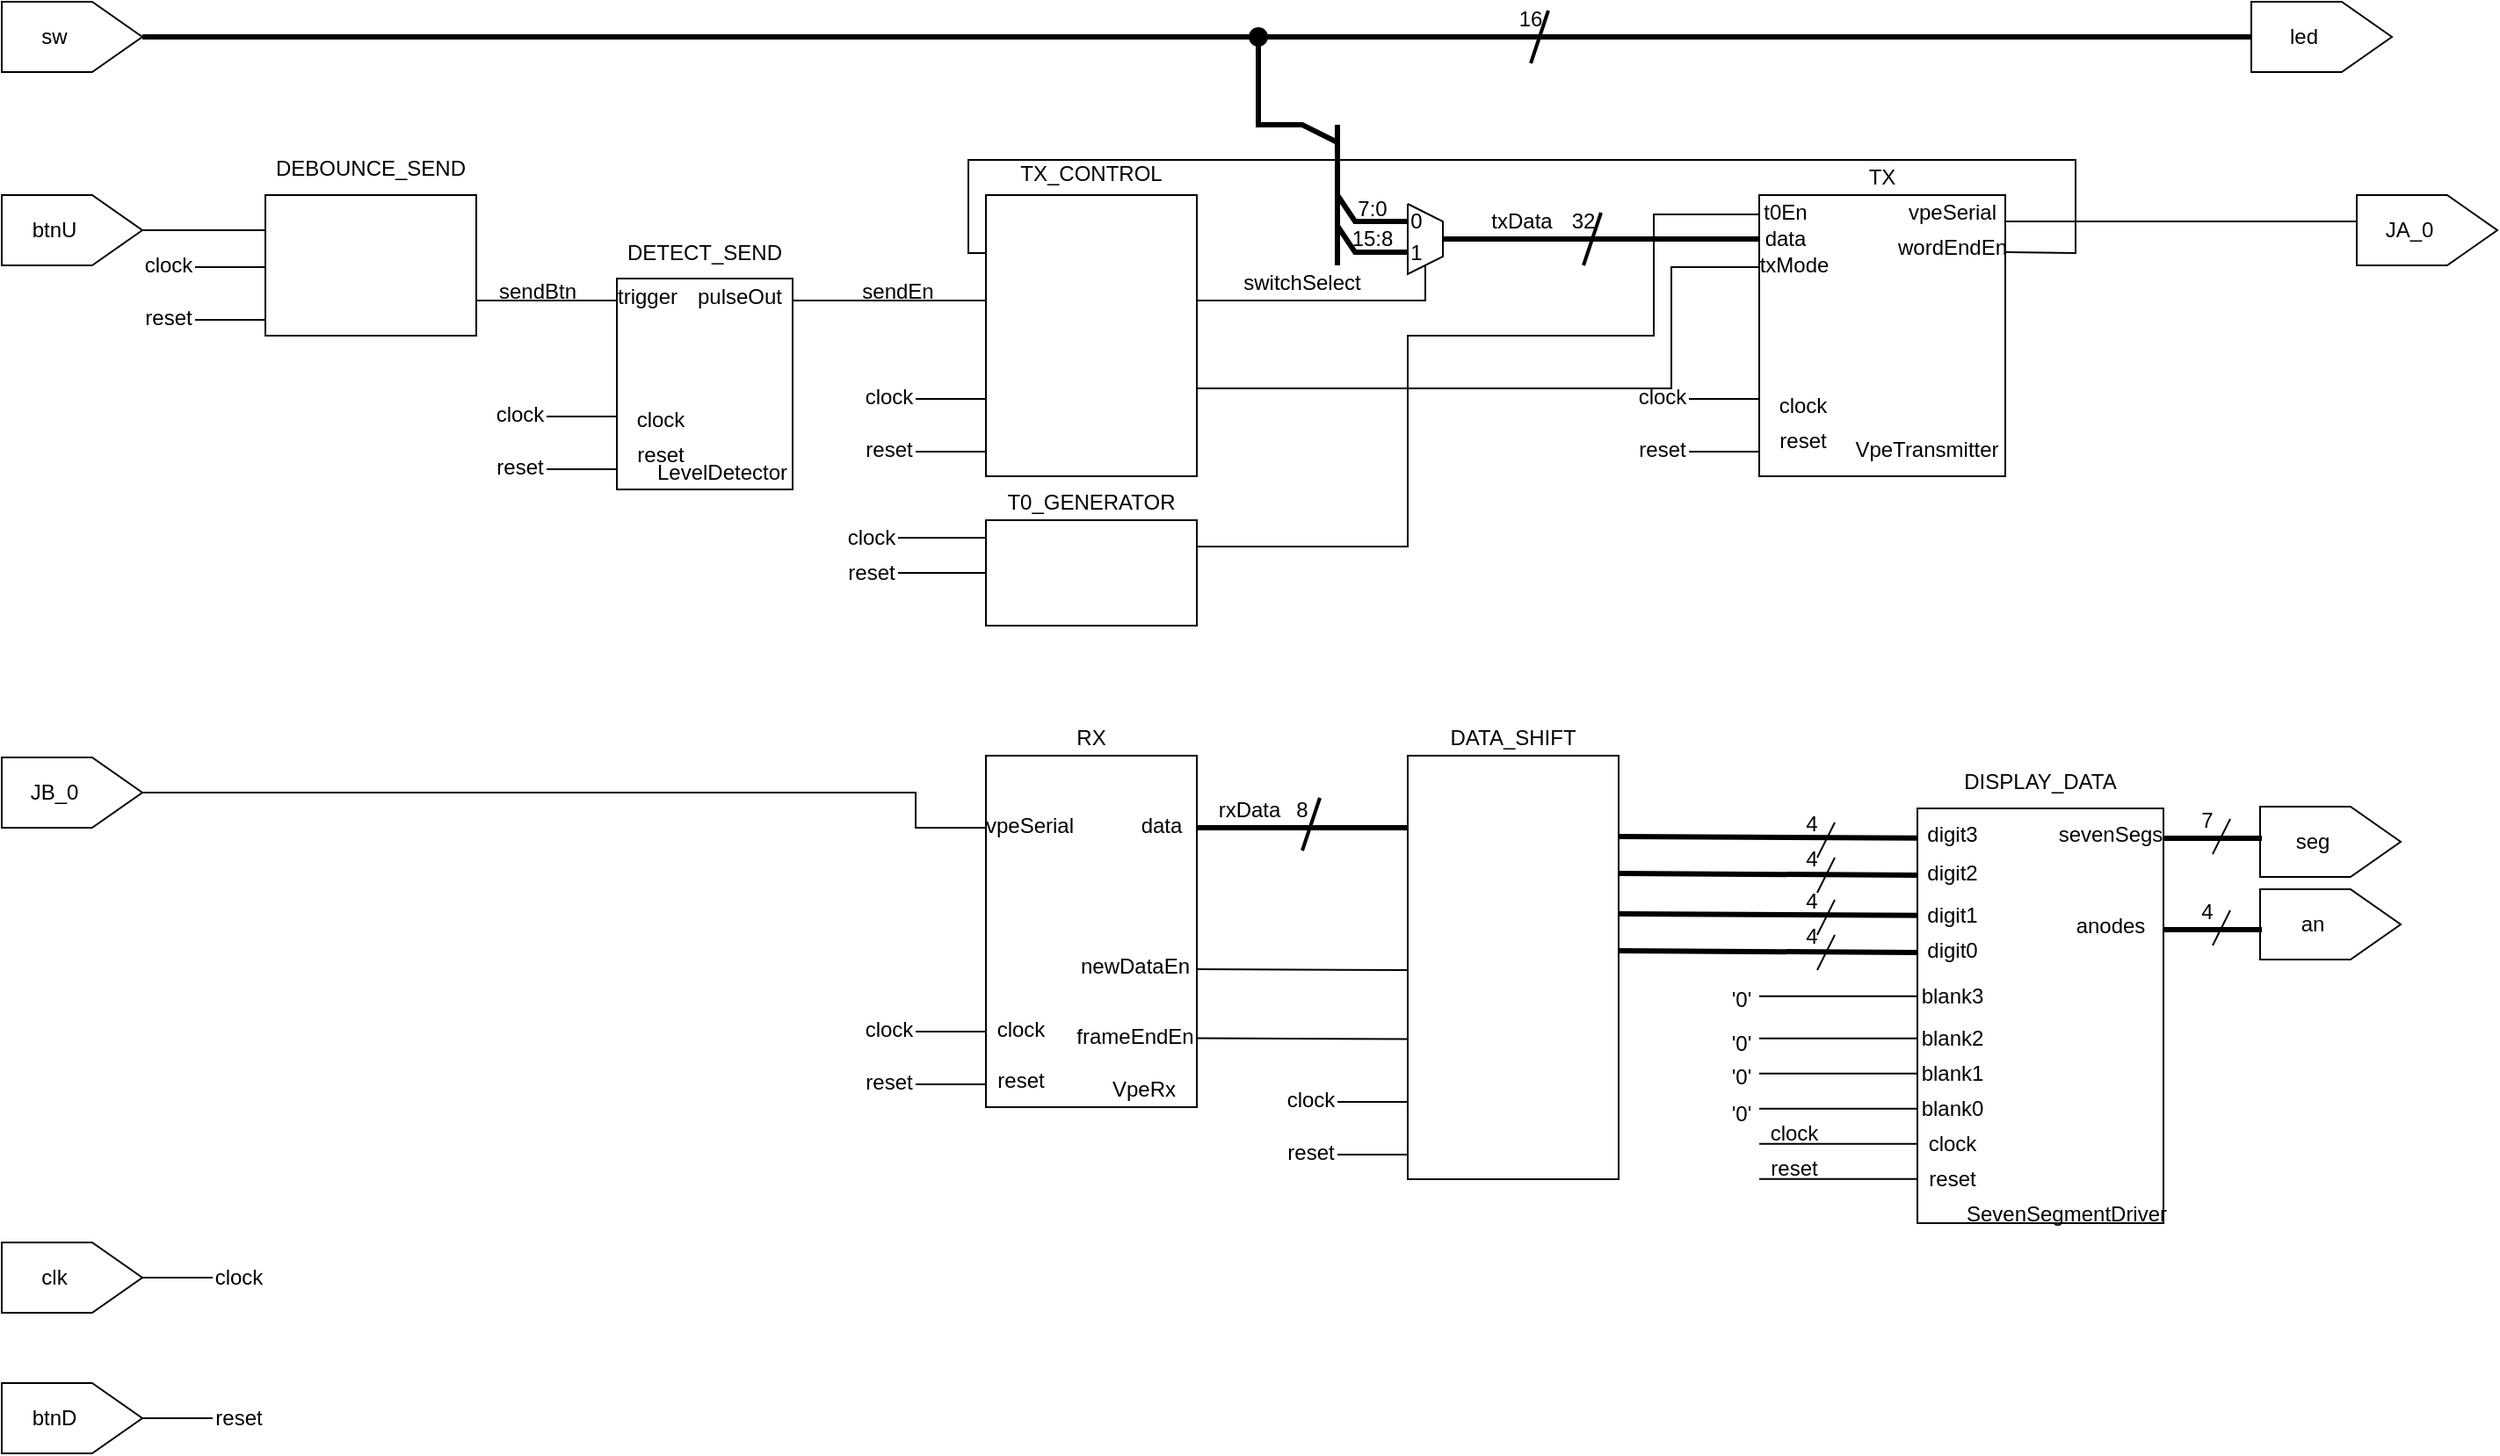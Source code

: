 <mxfile version="24.8.6">
  <diagram name="Page-1" id="rCeVg71NsI-TdJLnn23v">
    <mxGraphModel grid="1" page="1" gridSize="10" guides="1" tooltips="1" connect="1" arrows="1" fold="1" pageScale="1" pageWidth="1100" pageHeight="850" math="0" shadow="0">
      <root>
        <mxCell id="0" />
        <mxCell id="1" parent="0" />
        <mxCell id="nWv0fpgkIuM7f8dXb2Xq-1" value="" style="rounded=0;whiteSpace=wrap;html=1;" vertex="1" parent="1">
          <mxGeometry x="600" y="439" width="120" height="200" as="geometry" />
        </mxCell>
        <mxCell id="nWv0fpgkIuM7f8dXb2Xq-2" value="VpeRx" style="text;html=1;align=center;verticalAlign=middle;whiteSpace=wrap;rounded=0;" vertex="1" parent="1">
          <mxGeometry x="660" y="619" width="60" height="20" as="geometry" />
        </mxCell>
        <mxCell id="nWv0fpgkIuM7f8dXb2Xq-3" value="RX" style="text;html=1;align=center;verticalAlign=middle;whiteSpace=wrap;rounded=0;" vertex="1" parent="1">
          <mxGeometry x="630" y="419" width="60" height="20" as="geometry" />
        </mxCell>
        <mxCell id="nWv0fpgkIuM7f8dXb2Xq-4" value="vpeSerial" style="text;html=1;align=center;verticalAlign=middle;whiteSpace=wrap;rounded=0;" vertex="1" parent="1">
          <mxGeometry x="600" y="471.5" width="50" height="15" as="geometry" />
        </mxCell>
        <mxCell id="nWv0fpgkIuM7f8dXb2Xq-5" value="data" style="text;html=1;align=center;verticalAlign=middle;whiteSpace=wrap;rounded=0;" vertex="1" parent="1">
          <mxGeometry x="680" y="469" width="40" height="20" as="geometry" />
        </mxCell>
        <mxCell id="nWv0fpgkIuM7f8dXb2Xq-6" value="newDataEn" style="text;html=1;align=center;verticalAlign=middle;whiteSpace=wrap;rounded=0;" vertex="1" parent="1">
          <mxGeometry x="650" y="549" width="70" height="20" as="geometry" />
        </mxCell>
        <mxCell id="nWv0fpgkIuM7f8dXb2Xq-7" value="frameEndEn" style="text;html=1;align=center;verticalAlign=middle;whiteSpace=wrap;rounded=0;" vertex="1" parent="1">
          <mxGeometry x="650" y="589" width="70" height="20" as="geometry" />
        </mxCell>
        <mxCell id="nWv0fpgkIuM7f8dXb2Xq-8" value="" style="rounded=0;whiteSpace=wrap;html=1;" vertex="1" parent="1">
          <mxGeometry x="1040" y="120" width="140" height="160" as="geometry" />
        </mxCell>
        <mxCell id="nWv0fpgkIuM7f8dXb2Xq-9" value="TX" style="text;html=1;align=center;verticalAlign=middle;whiteSpace=wrap;rounded=0;" vertex="1" parent="1">
          <mxGeometry x="1080" y="100" width="60" height="20" as="geometry" />
        </mxCell>
        <mxCell id="nWv0fpgkIuM7f8dXb2Xq-10" value="clock" style="text;html=1;align=center;verticalAlign=middle;whiteSpace=wrap;rounded=0;" vertex="1" parent="1">
          <mxGeometry x="1040" y="230" width="50" height="20" as="geometry" />
        </mxCell>
        <mxCell id="nWv0fpgkIuM7f8dXb2Xq-11" value="reset" style="text;html=1;align=center;verticalAlign=middle;whiteSpace=wrap;rounded=0;" vertex="1" parent="1">
          <mxGeometry x="1040" y="250" width="50" height="20" as="geometry" />
        </mxCell>
        <mxCell id="nWv0fpgkIuM7f8dXb2Xq-12" value="VpeTransmitter" style="text;html=1;align=center;verticalAlign=middle;whiteSpace=wrap;rounded=0;" vertex="1" parent="1">
          <mxGeometry x="1092.5" y="250" width="85" height="30" as="geometry" />
        </mxCell>
        <mxCell id="nWv0fpgkIuM7f8dXb2Xq-13" value="t0En" style="text;html=1;align=center;verticalAlign=middle;whiteSpace=wrap;rounded=0;" vertex="1" parent="1">
          <mxGeometry x="1040" y="120" width="30" height="20" as="geometry" />
        </mxCell>
        <mxCell id="nWv0fpgkIuM7f8dXb2Xq-14" value="data" style="text;html=1;align=center;verticalAlign=middle;whiteSpace=wrap;rounded=0;" vertex="1" parent="1">
          <mxGeometry x="1040" y="140" width="30" height="10" as="geometry" />
        </mxCell>
        <mxCell id="nWv0fpgkIuM7f8dXb2Xq-15" value="txMode" style="text;html=1;align=center;verticalAlign=middle;whiteSpace=wrap;rounded=0;" vertex="1" parent="1">
          <mxGeometry x="1040" y="152.5" width="40" height="15" as="geometry" />
        </mxCell>
        <mxCell id="nWv0fpgkIuM7f8dXb2Xq-16" value="vpeSerial" style="text;html=1;align=center;verticalAlign=middle;whiteSpace=wrap;rounded=0;" vertex="1" parent="1">
          <mxGeometry x="1120" y="120" width="60" height="20" as="geometry" />
        </mxCell>
        <mxCell id="nWv0fpgkIuM7f8dXb2Xq-17" value="wordEndEn" style="text;html=1;align=center;verticalAlign=middle;whiteSpace=wrap;rounded=0;" vertex="1" parent="1">
          <mxGeometry x="1120" y="140" width="60" height="20" as="geometry" />
        </mxCell>
        <mxCell id="nWv0fpgkIuM7f8dXb2Xq-18" value="" style="rounded=0;whiteSpace=wrap;html=1;" vertex="1" parent="1">
          <mxGeometry x="1130" y="469" width="140" height="236" as="geometry" />
        </mxCell>
        <mxCell id="nWv0fpgkIuM7f8dXb2Xq-19" value="DISPLAY_DATA" style="text;html=1;align=center;verticalAlign=middle;whiteSpace=wrap;rounded=0;" vertex="1" parent="1">
          <mxGeometry x="1140" y="439" width="120" height="30" as="geometry" />
        </mxCell>
        <mxCell id="nWv0fpgkIuM7f8dXb2Xq-20" value="SevenSegmentDriver" style="text;html=1;align=center;verticalAlign=middle;whiteSpace=wrap;rounded=0;" vertex="1" parent="1">
          <mxGeometry x="1160" y="685" width="110" height="30" as="geometry" />
        </mxCell>
        <mxCell id="nWv0fpgkIuM7f8dXb2Xq-21" value="sevenSegs" style="text;html=1;align=center;verticalAlign=middle;whiteSpace=wrap;rounded=0;" vertex="1" parent="1">
          <mxGeometry x="1210" y="469" width="60" height="30" as="geometry" />
        </mxCell>
        <mxCell id="nWv0fpgkIuM7f8dXb2Xq-22" value="anodes" style="text;html=1;align=center;verticalAlign=middle;whiteSpace=wrap;rounded=0;" vertex="1" parent="1">
          <mxGeometry x="1210" y="521" width="60" height="30" as="geometry" />
        </mxCell>
        <mxCell id="nWv0fpgkIuM7f8dXb2Xq-23" value="digit3" style="text;html=1;align=center;verticalAlign=middle;whiteSpace=wrap;rounded=0;" vertex="1" parent="1">
          <mxGeometry x="1120" y="469" width="60" height="30" as="geometry" />
        </mxCell>
        <mxCell id="nWv0fpgkIuM7f8dXb2Xq-24" value="digit2" style="text;html=1;align=center;verticalAlign=middle;whiteSpace=wrap;rounded=0;" vertex="1" parent="1">
          <mxGeometry x="1120" y="491" width="60" height="30" as="geometry" />
        </mxCell>
        <mxCell id="nWv0fpgkIuM7f8dXb2Xq-25" value="digit1" style="text;html=1;align=center;verticalAlign=middle;whiteSpace=wrap;rounded=0;" vertex="1" parent="1">
          <mxGeometry x="1120" y="515" width="60" height="30" as="geometry" />
        </mxCell>
        <mxCell id="nWv0fpgkIuM7f8dXb2Xq-26" value="digit0" style="text;html=1;align=center;verticalAlign=middle;whiteSpace=wrap;rounded=0;" vertex="1" parent="1">
          <mxGeometry x="1120" y="535" width="60" height="30" as="geometry" />
        </mxCell>
        <mxCell id="nWv0fpgkIuM7f8dXb2Xq-27" value="blank3" style="text;html=1;align=center;verticalAlign=middle;whiteSpace=wrap;rounded=0;" vertex="1" parent="1">
          <mxGeometry x="1120" y="561" width="60" height="30" as="geometry" />
        </mxCell>
        <mxCell id="nWv0fpgkIuM7f8dXb2Xq-28" value="blank2" style="text;html=1;align=center;verticalAlign=middle;whiteSpace=wrap;rounded=0;" vertex="1" parent="1">
          <mxGeometry x="1120" y="585" width="60" height="30" as="geometry" />
        </mxCell>
        <mxCell id="nWv0fpgkIuM7f8dXb2Xq-29" value="blank1" style="text;html=1;align=center;verticalAlign=middle;whiteSpace=wrap;rounded=0;" vertex="1" parent="1">
          <mxGeometry x="1120" y="605" width="60" height="30" as="geometry" />
        </mxCell>
        <mxCell id="nWv0fpgkIuM7f8dXb2Xq-30" value="blank0" style="text;html=1;align=center;verticalAlign=middle;whiteSpace=wrap;rounded=0;" vertex="1" parent="1">
          <mxGeometry x="1120" y="625" width="60" height="30" as="geometry" />
        </mxCell>
        <mxCell id="nWv0fpgkIuM7f8dXb2Xq-31" value="clock" style="text;html=1;align=center;verticalAlign=middle;whiteSpace=wrap;rounded=0;" vertex="1" parent="1">
          <mxGeometry x="1120" y="645" width="60" height="30" as="geometry" />
        </mxCell>
        <mxCell id="nWv0fpgkIuM7f8dXb2Xq-32" value="reset" style="text;html=1;align=center;verticalAlign=middle;whiteSpace=wrap;rounded=0;" vertex="1" parent="1">
          <mxGeometry x="1120" y="665" width="60" height="30" as="geometry" />
        </mxCell>
        <mxCell id="nWv0fpgkIuM7f8dXb2Xq-33" value="" style="endArrow=none;html=1;rounded=0;strokeWidth=3;" edge="1" parent="1">
          <mxGeometry width="50" height="50" relative="1" as="geometry">
            <mxPoint x="960" y="529" as="sourcePoint" />
            <mxPoint x="1130" y="529.88" as="targetPoint" />
          </mxGeometry>
        </mxCell>
        <mxCell id="nWv0fpgkIuM7f8dXb2Xq-34" value="" style="endArrow=none;html=1;rounded=0;" edge="1" parent="1">
          <mxGeometry width="50" height="50" relative="1" as="geometry">
            <mxPoint x="1040" y="575.88" as="sourcePoint" />
            <mxPoint x="1130" y="575.88" as="targetPoint" />
          </mxGeometry>
        </mxCell>
        <mxCell id="nWv0fpgkIuM7f8dXb2Xq-35" value="" style="endArrow=none;html=1;rounded=0;" edge="1" parent="1">
          <mxGeometry width="50" height="50" relative="1" as="geometry">
            <mxPoint x="1040" y="599.88" as="sourcePoint" />
            <mxPoint x="1130" y="599.88" as="targetPoint" />
          </mxGeometry>
        </mxCell>
        <mxCell id="nWv0fpgkIuM7f8dXb2Xq-36" value="" style="endArrow=none;html=1;rounded=0;" edge="1" parent="1">
          <mxGeometry width="50" height="50" relative="1" as="geometry">
            <mxPoint x="1040" y="619.88" as="sourcePoint" />
            <mxPoint x="1130" y="619.88" as="targetPoint" />
          </mxGeometry>
        </mxCell>
        <mxCell id="nWv0fpgkIuM7f8dXb2Xq-37" value="" style="endArrow=none;html=1;rounded=0;" edge="1" parent="1">
          <mxGeometry width="50" height="50" relative="1" as="geometry">
            <mxPoint x="1040" y="639.88" as="sourcePoint" />
            <mxPoint x="1130" y="639.88" as="targetPoint" />
          </mxGeometry>
        </mxCell>
        <mxCell id="nWv0fpgkIuM7f8dXb2Xq-38" value="" style="endArrow=none;html=1;rounded=0;" edge="1" parent="1">
          <mxGeometry width="50" height="50" relative="1" as="geometry">
            <mxPoint x="1040" y="659.88" as="sourcePoint" />
            <mxPoint x="1130" y="659.88" as="targetPoint" />
          </mxGeometry>
        </mxCell>
        <mxCell id="nWv0fpgkIuM7f8dXb2Xq-39" value="" style="endArrow=none;html=1;rounded=0;" edge="1" parent="1">
          <mxGeometry width="50" height="50" relative="1" as="geometry">
            <mxPoint x="1040" y="679.88" as="sourcePoint" />
            <mxPoint x="1130" y="679.88" as="targetPoint" />
          </mxGeometry>
        </mxCell>
        <mxCell id="nWv0fpgkIuM7f8dXb2Xq-40" value="" style="endArrow=none;html=1;rounded=0;" edge="1" parent="1">
          <mxGeometry width="50" height="50" relative="1" as="geometry">
            <mxPoint x="1073" y="541" as="sourcePoint" />
            <mxPoint x="1083" y="521" as="targetPoint" />
          </mxGeometry>
        </mxCell>
        <mxCell id="nWv0fpgkIuM7f8dXb2Xq-41" value="4" style="text;html=1;align=center;verticalAlign=middle;whiteSpace=wrap;rounded=0;" vertex="1" parent="1">
          <mxGeometry x="1060" y="507" width="20" height="30" as="geometry" />
        </mxCell>
        <mxCell id="nWv0fpgkIuM7f8dXb2Xq-42" value="" style="endArrow=none;html=1;rounded=0;" edge="1" parent="1">
          <mxGeometry width="50" height="50" relative="1" as="geometry">
            <mxPoint x="1073" y="561" as="sourcePoint" />
            <mxPoint x="1083" y="541" as="targetPoint" />
          </mxGeometry>
        </mxCell>
        <mxCell id="nWv0fpgkIuM7f8dXb2Xq-43" value="4" style="text;html=1;align=center;verticalAlign=middle;whiteSpace=wrap;rounded=0;" vertex="1" parent="1">
          <mxGeometry x="1060" y="527" width="20" height="30" as="geometry" />
        </mxCell>
        <mxCell id="nWv0fpgkIuM7f8dXb2Xq-44" value="" style="endArrow=none;html=1;rounded=0;strokeWidth=3;" edge="1" parent="1">
          <mxGeometry width="50" height="50" relative="1" as="geometry">
            <mxPoint x="959" y="485" as="sourcePoint" />
            <mxPoint x="1130" y="485.88" as="targetPoint" />
          </mxGeometry>
        </mxCell>
        <mxCell id="nWv0fpgkIuM7f8dXb2Xq-45" value="" style="endArrow=none;html=1;rounded=0;strokeWidth=3;" edge="1" parent="1">
          <mxGeometry width="50" height="50" relative="1" as="geometry">
            <mxPoint x="960" y="506" as="sourcePoint" />
            <mxPoint x="1130" y="507" as="targetPoint" />
          </mxGeometry>
        </mxCell>
        <mxCell id="nWv0fpgkIuM7f8dXb2Xq-46" value="" style="endArrow=none;html=1;rounded=0;" edge="1" parent="1">
          <mxGeometry width="50" height="50" relative="1" as="geometry">
            <mxPoint x="1073" y="497" as="sourcePoint" />
            <mxPoint x="1083" y="477" as="targetPoint" />
          </mxGeometry>
        </mxCell>
        <mxCell id="nWv0fpgkIuM7f8dXb2Xq-47" value="4" style="text;html=1;align=center;verticalAlign=middle;whiteSpace=wrap;rounded=0;" vertex="1" parent="1">
          <mxGeometry x="1060" y="463" width="20" height="30" as="geometry" />
        </mxCell>
        <mxCell id="nWv0fpgkIuM7f8dXb2Xq-48" value="" style="endArrow=none;html=1;rounded=0;" edge="1" parent="1">
          <mxGeometry width="50" height="50" relative="1" as="geometry">
            <mxPoint x="1073" y="517" as="sourcePoint" />
            <mxPoint x="1083" y="497" as="targetPoint" />
          </mxGeometry>
        </mxCell>
        <mxCell id="nWv0fpgkIuM7f8dXb2Xq-49" value="4" style="text;html=1;align=center;verticalAlign=middle;whiteSpace=wrap;rounded=0;" vertex="1" parent="1">
          <mxGeometry x="1060" y="483" width="20" height="30" as="geometry" />
        </mxCell>
        <mxCell id="nWv0fpgkIuM7f8dXb2Xq-50" value="" style="verticalLabelPosition=bottom;shadow=0;dashed=0;align=center;html=1;verticalAlign=top;shape=mxgraph.electrical.abstract.dac;rounded=0;" vertex="1" parent="1">
          <mxGeometry x="1325" y="468" width="80" height="40" as="geometry" />
        </mxCell>
        <mxCell id="nWv0fpgkIuM7f8dXb2Xq-51" value="seg" style="text;html=1;align=center;verticalAlign=middle;whiteSpace=wrap;rounded=0;" vertex="1" parent="1">
          <mxGeometry x="1325" y="473" width="60" height="30" as="geometry" />
        </mxCell>
        <mxCell id="nWv0fpgkIuM7f8dXb2Xq-52" value="" style="verticalLabelPosition=bottom;shadow=0;dashed=0;align=center;html=1;verticalAlign=top;shape=mxgraph.electrical.abstract.dac;rounded=0;" vertex="1" parent="1">
          <mxGeometry x="1325" y="515" width="80" height="40" as="geometry" />
        </mxCell>
        <mxCell id="nWv0fpgkIuM7f8dXb2Xq-53" value="an" style="text;html=1;align=center;verticalAlign=middle;whiteSpace=wrap;rounded=0;" vertex="1" parent="1">
          <mxGeometry x="1325" y="520" width="60" height="30" as="geometry" />
        </mxCell>
        <mxCell id="nWv0fpgkIuM7f8dXb2Xq-54" value="" style="endArrow=none;html=1;rounded=0;strokeWidth=3;" edge="1" parent="1">
          <mxGeometry width="50" height="50" relative="1" as="geometry">
            <mxPoint x="1270" y="538" as="sourcePoint" />
            <mxPoint x="1326" y="538" as="targetPoint" />
          </mxGeometry>
        </mxCell>
        <mxCell id="nWv0fpgkIuM7f8dXb2Xq-55" value="" style="endArrow=none;html=1;rounded=0;" edge="1" parent="1">
          <mxGeometry width="50" height="50" relative="1" as="geometry">
            <mxPoint x="1298" y="547" as="sourcePoint" />
            <mxPoint x="1308" y="527" as="targetPoint" />
          </mxGeometry>
        </mxCell>
        <mxCell id="nWv0fpgkIuM7f8dXb2Xq-56" value="4" style="text;html=1;align=center;verticalAlign=middle;whiteSpace=wrap;rounded=0;" vertex="1" parent="1">
          <mxGeometry x="1285" y="513" width="20" height="30" as="geometry" />
        </mxCell>
        <mxCell id="nWv0fpgkIuM7f8dXb2Xq-57" value="" style="endArrow=none;html=1;rounded=0;strokeWidth=3;" edge="1" parent="1">
          <mxGeometry width="50" height="50" relative="1" as="geometry">
            <mxPoint x="1270" y="486" as="sourcePoint" />
            <mxPoint x="1326" y="486" as="targetPoint" />
          </mxGeometry>
        </mxCell>
        <mxCell id="nWv0fpgkIuM7f8dXb2Xq-58" value="" style="endArrow=none;html=1;rounded=0;" edge="1" parent="1">
          <mxGeometry width="50" height="50" relative="1" as="geometry">
            <mxPoint x="1298" y="495" as="sourcePoint" />
            <mxPoint x="1308" y="475" as="targetPoint" />
          </mxGeometry>
        </mxCell>
        <mxCell id="nWv0fpgkIuM7f8dXb2Xq-59" value="7" style="text;html=1;align=center;verticalAlign=middle;whiteSpace=wrap;rounded=0;" vertex="1" parent="1">
          <mxGeometry x="1285" y="461" width="20" height="30" as="geometry" />
        </mxCell>
        <mxCell id="nWv0fpgkIuM7f8dXb2Xq-60" value="" style="endArrow=none;html=1;rounded=0;strokeWidth=3;" edge="1" parent="1">
          <mxGeometry width="50" height="50" relative="1" as="geometry">
            <mxPoint x="960" y="550" as="sourcePoint" />
            <mxPoint x="1130" y="551" as="targetPoint" />
          </mxGeometry>
        </mxCell>
        <mxCell id="nWv0fpgkIuM7f8dXb2Xq-61" value="" style="verticalLabelPosition=bottom;shadow=0;dashed=0;align=center;html=1;verticalAlign=top;shape=mxgraph.electrical.abstract.dac;rounded=0;" vertex="1" parent="1">
          <mxGeometry x="40" y="440" width="80" height="40" as="geometry" />
        </mxCell>
        <mxCell id="nWv0fpgkIuM7f8dXb2Xq-62" value="JB_0" style="text;html=1;align=center;verticalAlign=middle;whiteSpace=wrap;rounded=0;" vertex="1" parent="1">
          <mxGeometry x="40" y="445" width="60" height="30" as="geometry" />
        </mxCell>
        <mxCell id="nWv0fpgkIuM7f8dXb2Xq-79" value="" style="endArrow=none;html=1;rounded=0;" edge="1" parent="1">
          <mxGeometry width="50" height="50" relative="1" as="geometry">
            <mxPoint x="120" y="460" as="sourcePoint" />
            <mxPoint x="600" y="480" as="targetPoint" />
            <Array as="points">
              <mxPoint x="220" y="460" />
              <mxPoint x="560" y="460" />
              <mxPoint x="560" y="480" />
            </Array>
          </mxGeometry>
        </mxCell>
        <mxCell id="nWv0fpgkIuM7f8dXb2Xq-80" value="" style="verticalLabelPosition=bottom;shadow=0;dashed=0;align=center;html=1;verticalAlign=top;shape=mxgraph.electrical.abstract.dac;rounded=0;" vertex="1" parent="1">
          <mxGeometry x="40" y="716" width="80" height="40" as="geometry" />
        </mxCell>
        <mxCell id="nWv0fpgkIuM7f8dXb2Xq-81" value="clk" style="text;html=1;align=center;verticalAlign=middle;whiteSpace=wrap;rounded=0;" vertex="1" parent="1">
          <mxGeometry x="40" y="721" width="60" height="30" as="geometry" />
        </mxCell>
        <mxCell id="nWv0fpgkIuM7f8dXb2Xq-82" value="" style="verticalLabelPosition=bottom;shadow=0;dashed=0;align=center;html=1;verticalAlign=top;shape=mxgraph.electrical.abstract.dac;rounded=0;" vertex="1" parent="1">
          <mxGeometry x="40" y="796" width="80" height="40" as="geometry" />
        </mxCell>
        <mxCell id="nWv0fpgkIuM7f8dXb2Xq-83" value="btnD" style="text;html=1;align=center;verticalAlign=middle;whiteSpace=wrap;rounded=0;" vertex="1" parent="1">
          <mxGeometry x="40" y="801" width="60" height="30" as="geometry" />
        </mxCell>
        <mxCell id="nWv0fpgkIuM7f8dXb2Xq-84" value="" style="endArrow=none;html=1;rounded=0;" edge="1" parent="1">
          <mxGeometry width="50" height="50" relative="1" as="geometry">
            <mxPoint x="120" y="736" as="sourcePoint" />
            <mxPoint x="160" y="736" as="targetPoint" />
          </mxGeometry>
        </mxCell>
        <mxCell id="nWv0fpgkIuM7f8dXb2Xq-85" value="clock" style="text;html=1;align=center;verticalAlign=middle;whiteSpace=wrap;rounded=0;" vertex="1" parent="1">
          <mxGeometry x="160" y="721" width="30" height="30" as="geometry" />
        </mxCell>
        <mxCell id="nWv0fpgkIuM7f8dXb2Xq-86" value="" style="endArrow=none;html=1;rounded=0;" edge="1" parent="1">
          <mxGeometry width="50" height="50" relative="1" as="geometry">
            <mxPoint x="120" y="816" as="sourcePoint" />
            <mxPoint x="160" y="816" as="targetPoint" />
          </mxGeometry>
        </mxCell>
        <mxCell id="nWv0fpgkIuM7f8dXb2Xq-87" value="reset" style="text;html=1;align=center;verticalAlign=middle;whiteSpace=wrap;rounded=0;" vertex="1" parent="1">
          <mxGeometry x="160" y="801" width="30" height="30" as="geometry" />
        </mxCell>
        <mxCell id="nWv0fpgkIuM7f8dXb2Xq-89" value="&#39;0&#39;" style="text;html=1;align=center;verticalAlign=middle;whiteSpace=wrap;rounded=0;" vertex="1" parent="1">
          <mxGeometry x="1020" y="565" width="20" height="25" as="geometry" />
        </mxCell>
        <mxCell id="nWv0fpgkIuM7f8dXb2Xq-90" value="&#39;0&#39;" style="text;html=1;align=center;verticalAlign=middle;whiteSpace=wrap;rounded=0;" vertex="1" parent="1">
          <mxGeometry x="1020" y="590" width="20" height="25" as="geometry" />
        </mxCell>
        <mxCell id="nWv0fpgkIuM7f8dXb2Xq-91" value="&#39;0&#39;" style="text;html=1;align=center;verticalAlign=middle;whiteSpace=wrap;rounded=0;" vertex="1" parent="1">
          <mxGeometry x="1020" y="609" width="20" height="25" as="geometry" />
        </mxCell>
        <mxCell id="nWv0fpgkIuM7f8dXb2Xq-92" value="&#39;0&#39;" style="text;html=1;align=center;verticalAlign=middle;whiteSpace=wrap;rounded=0;" vertex="1" parent="1">
          <mxGeometry x="1020" y="630" width="20" height="25" as="geometry" />
        </mxCell>
        <mxCell id="nWv0fpgkIuM7f8dXb2Xq-93" value="" style="rounded=0;whiteSpace=wrap;html=1;" vertex="1" parent="1">
          <mxGeometry x="840" y="439" width="120" height="241" as="geometry" />
        </mxCell>
        <mxCell id="nWv0fpgkIuM7f8dXb2Xq-95" value="DATA_SHIFT" style="text;html=1;align=center;verticalAlign=middle;whiteSpace=wrap;rounded=0;" vertex="1" parent="1">
          <mxGeometry x="865" y="420.25" width="70" height="17.5" as="geometry" />
        </mxCell>
        <mxCell id="nWv0fpgkIuM7f8dXb2Xq-96" value="" style="endArrow=none;html=1;rounded=0;strokeWidth=3;" edge="1" parent="1">
          <mxGeometry width="50" height="50" relative="1" as="geometry">
            <mxPoint x="720" y="480" as="sourcePoint" />
            <mxPoint x="840" y="480" as="targetPoint" />
          </mxGeometry>
        </mxCell>
        <mxCell id="nWv0fpgkIuM7f8dXb2Xq-97" value="" style="endArrow=none;html=1;rounded=0;strokeWidth=2;" edge="1" parent="1">
          <mxGeometry width="50" height="50" relative="1" as="geometry">
            <mxPoint x="780" y="493" as="sourcePoint" />
            <mxPoint x="790" y="463" as="targetPoint" />
          </mxGeometry>
        </mxCell>
        <mxCell id="nWv0fpgkIuM7f8dXb2Xq-98" value="8" style="text;html=1;align=center;verticalAlign=middle;whiteSpace=wrap;rounded=0;" vertex="1" parent="1">
          <mxGeometry x="770" y="463" width="20" height="13" as="geometry" />
        </mxCell>
        <mxCell id="nWv0fpgkIuM7f8dXb2Xq-99" value="" style="endArrow=none;html=1;rounded=0;" edge="1" parent="1">
          <mxGeometry width="50" height="50" relative="1" as="geometry">
            <mxPoint x="720" y="560.5" as="sourcePoint" />
            <mxPoint x="840" y="561" as="targetPoint" />
          </mxGeometry>
        </mxCell>
        <mxCell id="nWv0fpgkIuM7f8dXb2Xq-100" value="" style="endArrow=none;html=1;rounded=0;" edge="1" parent="1">
          <mxGeometry width="50" height="50" relative="1" as="geometry">
            <mxPoint x="720" y="599.75" as="sourcePoint" />
            <mxPoint x="840" y="600.25" as="targetPoint" />
          </mxGeometry>
        </mxCell>
        <mxCell id="nWv0fpgkIuM7f8dXb2Xq-101" value="clock" style="text;html=1;align=center;verticalAlign=middle;whiteSpace=wrap;rounded=0;" vertex="1" parent="1">
          <mxGeometry x="1030" y="639" width="60" height="30" as="geometry" />
        </mxCell>
        <mxCell id="nWv0fpgkIuM7f8dXb2Xq-102" value="reset" style="text;html=1;align=center;verticalAlign=middle;whiteSpace=wrap;rounded=0;" vertex="1" parent="1">
          <mxGeometry x="1030" y="659" width="60" height="30" as="geometry" />
        </mxCell>
        <mxCell id="nWv0fpgkIuM7f8dXb2Xq-103" value="" style="endArrow=none;html=1;rounded=0;" edge="1" parent="1">
          <mxGeometry width="50" height="50" relative="1" as="geometry">
            <mxPoint x="560" y="596" as="sourcePoint" />
            <mxPoint x="600" y="596" as="targetPoint" />
          </mxGeometry>
        </mxCell>
        <mxCell id="nWv0fpgkIuM7f8dXb2Xq-104" value="clock" style="text;html=1;align=center;verticalAlign=middle;whiteSpace=wrap;rounded=0;" vertex="1" parent="1">
          <mxGeometry x="530" y="580" width="30" height="30" as="geometry" />
        </mxCell>
        <mxCell id="nWv0fpgkIuM7f8dXb2Xq-105" value="" style="endArrow=none;html=1;rounded=0;" edge="1" parent="1">
          <mxGeometry width="50" height="50" relative="1" as="geometry">
            <mxPoint x="560" y="626" as="sourcePoint" />
            <mxPoint x="600" y="626" as="targetPoint" />
          </mxGeometry>
        </mxCell>
        <mxCell id="nWv0fpgkIuM7f8dXb2Xq-106" value="reset" style="text;html=1;align=center;verticalAlign=middle;whiteSpace=wrap;rounded=0;" vertex="1" parent="1">
          <mxGeometry x="530" y="610" width="30" height="30" as="geometry" />
        </mxCell>
        <mxCell id="nWv0fpgkIuM7f8dXb2Xq-107" value="clock" style="text;html=1;align=center;verticalAlign=middle;whiteSpace=wrap;rounded=0;" vertex="1" parent="1">
          <mxGeometry x="590" y="580" width="60" height="30" as="geometry" />
        </mxCell>
        <mxCell id="nWv0fpgkIuM7f8dXb2Xq-108" value="reset" style="text;html=1;align=center;verticalAlign=middle;whiteSpace=wrap;rounded=0;" vertex="1" parent="1">
          <mxGeometry x="590" y="609" width="60" height="30" as="geometry" />
        </mxCell>
        <mxCell id="nWv0fpgkIuM7f8dXb2Xq-111" value="" style="verticalLabelPosition=bottom;shadow=0;dashed=0;align=center;html=1;verticalAlign=top;shape=mxgraph.electrical.abstract.dac;rounded=0;" vertex="1" parent="1">
          <mxGeometry x="1380" y="120" width="80" height="40" as="geometry" />
        </mxCell>
        <mxCell id="nWv0fpgkIuM7f8dXb2Xq-112" value="JA_0" style="text;html=1;align=center;verticalAlign=middle;whiteSpace=wrap;rounded=0;" vertex="1" parent="1">
          <mxGeometry x="1380" y="125" width="60" height="30" as="geometry" />
        </mxCell>
        <mxCell id="nWv0fpgkIuM7f8dXb2Xq-113" value="" style="endArrow=none;html=1;rounded=0;" edge="1" parent="1">
          <mxGeometry width="50" height="50" relative="1" as="geometry">
            <mxPoint x="1180" y="135" as="sourcePoint" />
            <mxPoint x="1380" y="135" as="targetPoint" />
          </mxGeometry>
        </mxCell>
        <mxCell id="nWv0fpgkIuM7f8dXb2Xq-114" value="" style="verticalLabelPosition=bottom;shadow=0;dashed=0;align=center;html=1;verticalAlign=top;shape=mxgraph.electrical.abstract.dac;rounded=0;" vertex="1" parent="1">
          <mxGeometry x="40" y="10" width="80" height="40" as="geometry" />
        </mxCell>
        <mxCell id="nWv0fpgkIuM7f8dXb2Xq-115" value="sw" style="text;html=1;align=center;verticalAlign=middle;whiteSpace=wrap;rounded=0;" vertex="1" parent="1">
          <mxGeometry x="40" y="15" width="60" height="30" as="geometry" />
        </mxCell>
        <mxCell id="nWv0fpgkIuM7f8dXb2Xq-116" value="" style="endArrow=none;html=1;rounded=0;strokeWidth=3;" edge="1" parent="1" source="nWv0fpgkIuM7f8dXb2Xq-122">
          <mxGeometry width="50" height="50" relative="1" as="geometry">
            <mxPoint x="440" y="30" as="sourcePoint" />
            <mxPoint x="1320" y="30" as="targetPoint" />
          </mxGeometry>
        </mxCell>
        <mxCell id="nWv0fpgkIuM7f8dXb2Xq-117" value="" style="verticalLabelPosition=bottom;shadow=0;dashed=0;align=center;html=1;verticalAlign=top;shape=mxgraph.electrical.abstract.dac;rounded=0;" vertex="1" parent="1">
          <mxGeometry x="1320" y="10" width="80" height="40" as="geometry" />
        </mxCell>
        <mxCell id="nWv0fpgkIuM7f8dXb2Xq-118" value="led" style="text;html=1;align=center;verticalAlign=middle;whiteSpace=wrap;rounded=0;" vertex="1" parent="1">
          <mxGeometry x="1320" y="15" width="60" height="30" as="geometry" />
        </mxCell>
        <mxCell id="nWv0fpgkIuM7f8dXb2Xq-119" value="" style="endArrow=none;html=1;rounded=0;strokeWidth=2;" edge="1" parent="1">
          <mxGeometry width="50" height="50" relative="1" as="geometry">
            <mxPoint x="910" y="45" as="sourcePoint" />
            <mxPoint x="920" y="15" as="targetPoint" />
          </mxGeometry>
        </mxCell>
        <mxCell id="nWv0fpgkIuM7f8dXb2Xq-120" value="16" style="text;html=1;align=center;verticalAlign=middle;whiteSpace=wrap;rounded=0;" vertex="1" parent="1">
          <mxGeometry x="900" y="10" width="20" height="20" as="geometry" />
        </mxCell>
        <mxCell id="nWv0fpgkIuM7f8dXb2Xq-121" value="" style="endArrow=none;html=1;rounded=0;strokeWidth=3;" edge="1" parent="1">
          <mxGeometry width="50" height="50" relative="1" as="geometry">
            <mxPoint x="120" y="30" as="sourcePoint" />
            <mxPoint x="750" y="30" as="targetPoint" />
          </mxGeometry>
        </mxCell>
        <mxCell id="nWv0fpgkIuM7f8dXb2Xq-122" value="" style="ellipse;whiteSpace=wrap;html=1;aspect=fixed;fillColor=#000000;" vertex="1" parent="1">
          <mxGeometry x="750" y="25" width="10" height="10" as="geometry" />
        </mxCell>
        <mxCell id="nWv0fpgkIuM7f8dXb2Xq-138" value="" style="endArrow=none;html=1;rounded=0;" edge="1" parent="1">
          <mxGeometry width="50" height="50" relative="1" as="geometry">
            <mxPoint x="840" y="125" as="sourcePoint" />
            <mxPoint x="840" y="125" as="targetPoint" />
            <Array as="points">
              <mxPoint x="860" y="135" />
              <mxPoint x="860" y="155" />
              <mxPoint x="840" y="165" />
            </Array>
          </mxGeometry>
        </mxCell>
        <mxCell id="nWv0fpgkIuM7f8dXb2Xq-139" value="0" style="text;html=1;align=center;verticalAlign=middle;whiteSpace=wrap;rounded=0;" vertex="1" parent="1">
          <mxGeometry x="840" y="130" width="10" height="10" as="geometry" />
        </mxCell>
        <mxCell id="nWv0fpgkIuM7f8dXb2Xq-140" value="1" style="text;html=1;align=center;verticalAlign=middle;whiteSpace=wrap;rounded=0;" vertex="1" parent="1">
          <mxGeometry x="840" y="147.5" width="10" height="10" as="geometry" />
        </mxCell>
        <mxCell id="nWv0fpgkIuM7f8dXb2Xq-142" value="" style="endArrow=none;html=1;rounded=0;strokeWidth=3;" edge="1" parent="1">
          <mxGeometry width="50" height="50" relative="1" as="geometry">
            <mxPoint x="860" y="145" as="sourcePoint" />
            <mxPoint x="1040" y="145" as="targetPoint" />
          </mxGeometry>
        </mxCell>
        <mxCell id="nWv0fpgkIuM7f8dXb2Xq-144" value="" style="endArrow=none;html=1;rounded=0;strokeWidth=2;" edge="1" parent="1">
          <mxGeometry width="50" height="50" relative="1" as="geometry">
            <mxPoint x="940" y="160" as="sourcePoint" />
            <mxPoint x="950" y="130" as="targetPoint" />
          </mxGeometry>
        </mxCell>
        <mxCell id="nWv0fpgkIuM7f8dXb2Xq-145" value="32" style="text;html=1;align=center;verticalAlign=middle;whiteSpace=wrap;rounded=0;" vertex="1" parent="1">
          <mxGeometry x="930" y="125" width="20" height="20" as="geometry" />
        </mxCell>
        <mxCell id="nWv0fpgkIuM7f8dXb2Xq-147" value="" style="endArrow=none;html=1;rounded=0;strokeWidth=3;" edge="1" parent="1">
          <mxGeometry width="50" height="50" relative="1" as="geometry">
            <mxPoint x="800" y="90" as="sourcePoint" />
            <mxPoint x="755" y="31" as="targetPoint" />
            <Array as="points">
              <mxPoint x="780" y="80" />
              <mxPoint x="755" y="80" />
            </Array>
          </mxGeometry>
        </mxCell>
        <mxCell id="nWv0fpgkIuM7f8dXb2Xq-148" value="" style="endArrow=none;html=1;rounded=0;strokeWidth=3;" edge="1" parent="1">
          <mxGeometry width="50" height="50" relative="1" as="geometry">
            <mxPoint x="800" y="160" as="sourcePoint" />
            <mxPoint x="800" y="80" as="targetPoint" />
          </mxGeometry>
        </mxCell>
        <mxCell id="nWv0fpgkIuM7f8dXb2Xq-149" value="" style="endArrow=none;html=1;rounded=0;strokeWidth=3;" edge="1" parent="1">
          <mxGeometry width="50" height="50" relative="1" as="geometry">
            <mxPoint x="800" y="120" as="sourcePoint" />
            <mxPoint x="840" y="135" as="targetPoint" />
            <Array as="points">
              <mxPoint x="810" y="135" />
            </Array>
          </mxGeometry>
        </mxCell>
        <mxCell id="nWv0fpgkIuM7f8dXb2Xq-150" value="" style="endArrow=none;html=1;rounded=0;strokeWidth=3;" edge="1" parent="1">
          <mxGeometry width="50" height="50" relative="1" as="geometry">
            <mxPoint x="800" y="137.5" as="sourcePoint" />
            <mxPoint x="840" y="152.5" as="targetPoint" />
            <Array as="points">
              <mxPoint x="810" y="152.5" />
            </Array>
          </mxGeometry>
        </mxCell>
        <mxCell id="nWv0fpgkIuM7f8dXb2Xq-152" value="7:0" style="text;html=1;align=center;verticalAlign=middle;whiteSpace=wrap;rounded=0;" vertex="1" parent="1">
          <mxGeometry x="810" y="120" width="20" height="15" as="geometry" />
        </mxCell>
        <mxCell id="nWv0fpgkIuM7f8dXb2Xq-153" value="15:8" style="text;html=1;align=center;verticalAlign=middle;whiteSpace=wrap;rounded=0;" vertex="1" parent="1">
          <mxGeometry x="810" y="137.5" width="20" height="15" as="geometry" />
        </mxCell>
        <mxCell id="nWv0fpgkIuM7f8dXb2Xq-154" value="" style="rounded=0;whiteSpace=wrap;html=1;" vertex="1" parent="1">
          <mxGeometry x="600" y="120" width="120" height="160" as="geometry" />
        </mxCell>
        <mxCell id="nWv0fpgkIuM7f8dXb2Xq-155" value="TX_CONTROL" style="text;html=1;align=center;verticalAlign=middle;whiteSpace=wrap;rounded=0;" vertex="1" parent="1">
          <mxGeometry x="620" y="95" width="80" height="25" as="geometry" />
        </mxCell>
        <mxCell id="nWv0fpgkIuM7f8dXb2Xq-156" value="" style="endArrow=none;html=1;rounded=0;" edge="1" parent="1">
          <mxGeometry width="50" height="50" relative="1" as="geometry">
            <mxPoint x="720" y="320" as="sourcePoint" />
            <mxPoint x="1040" y="131" as="targetPoint" />
            <Array as="points">
              <mxPoint x="840" y="320" />
              <mxPoint x="840" y="200" />
              <mxPoint x="980" y="200" />
              <mxPoint x="980" y="131" />
            </Array>
          </mxGeometry>
        </mxCell>
        <mxCell id="nWv0fpgkIuM7f8dXb2Xq-157" value="" style="endArrow=none;html=1;rounded=0;" edge="1" parent="1">
          <mxGeometry width="50" height="50" relative="1" as="geometry">
            <mxPoint x="720" y="230" as="sourcePoint" />
            <mxPoint x="1040" y="161" as="targetPoint" />
            <Array as="points">
              <mxPoint x="990" y="230" />
              <mxPoint x="990" y="161" />
            </Array>
          </mxGeometry>
        </mxCell>
        <mxCell id="nWv0fpgkIuM7f8dXb2Xq-158" value="" style="endArrow=none;html=1;rounded=0;" edge="1" parent="1">
          <mxGeometry width="50" height="50" relative="1" as="geometry">
            <mxPoint x="1180" y="152.5" as="sourcePoint" />
            <mxPoint x="600" y="153" as="targetPoint" />
            <Array as="points">
              <mxPoint x="1220" y="153" />
              <mxPoint x="1220" y="100" />
              <mxPoint x="590" y="100" />
              <mxPoint x="590" y="153" />
            </Array>
          </mxGeometry>
        </mxCell>
        <mxCell id="nWv0fpgkIuM7f8dXb2Xq-159" value="" style="endArrow=none;html=1;rounded=0;" edge="1" parent="1">
          <mxGeometry width="50" height="50" relative="1" as="geometry">
            <mxPoint x="720" y="180" as="sourcePoint" />
            <mxPoint x="850" y="160" as="targetPoint" />
            <Array as="points">
              <mxPoint x="850" y="180" />
            </Array>
          </mxGeometry>
        </mxCell>
        <mxCell id="nWv0fpgkIuM7f8dXb2Xq-160" value="" style="endArrow=none;html=1;rounded=0;" edge="1" parent="1">
          <mxGeometry width="50" height="50" relative="1" as="geometry">
            <mxPoint x="1000" y="236" as="sourcePoint" />
            <mxPoint x="1040" y="236" as="targetPoint" />
          </mxGeometry>
        </mxCell>
        <mxCell id="nWv0fpgkIuM7f8dXb2Xq-161" value="clock" style="text;html=1;align=center;verticalAlign=middle;whiteSpace=wrap;rounded=0;" vertex="1" parent="1">
          <mxGeometry x="970" y="220" width="30" height="30" as="geometry" />
        </mxCell>
        <mxCell id="nWv0fpgkIuM7f8dXb2Xq-162" value="" style="endArrow=none;html=1;rounded=0;" edge="1" parent="1">
          <mxGeometry width="50" height="50" relative="1" as="geometry">
            <mxPoint x="1000" y="266" as="sourcePoint" />
            <mxPoint x="1040" y="266" as="targetPoint" />
          </mxGeometry>
        </mxCell>
        <mxCell id="nWv0fpgkIuM7f8dXb2Xq-163" value="reset" style="text;html=1;align=center;verticalAlign=middle;whiteSpace=wrap;rounded=0;" vertex="1" parent="1">
          <mxGeometry x="970" y="250" width="30" height="30" as="geometry" />
        </mxCell>
        <mxCell id="nWv0fpgkIuM7f8dXb2Xq-164" value="" style="endArrow=none;html=1;rounded=0;" edge="1" parent="1">
          <mxGeometry width="50" height="50" relative="1" as="geometry">
            <mxPoint x="560" y="236" as="sourcePoint" />
            <mxPoint x="600" y="236" as="targetPoint" />
          </mxGeometry>
        </mxCell>
        <mxCell id="nWv0fpgkIuM7f8dXb2Xq-165" value="clock" style="text;html=1;align=center;verticalAlign=middle;whiteSpace=wrap;rounded=0;" vertex="1" parent="1">
          <mxGeometry x="530" y="220" width="30" height="30" as="geometry" />
        </mxCell>
        <mxCell id="nWv0fpgkIuM7f8dXb2Xq-166" value="" style="endArrow=none;html=1;rounded=0;" edge="1" parent="1">
          <mxGeometry width="50" height="50" relative="1" as="geometry">
            <mxPoint x="560" y="266" as="sourcePoint" />
            <mxPoint x="600" y="266" as="targetPoint" />
          </mxGeometry>
        </mxCell>
        <mxCell id="nWv0fpgkIuM7f8dXb2Xq-167" value="reset" style="text;html=1;align=center;verticalAlign=middle;whiteSpace=wrap;rounded=0;" vertex="1" parent="1">
          <mxGeometry x="530" y="250" width="30" height="30" as="geometry" />
        </mxCell>
        <mxCell id="nWv0fpgkIuM7f8dXb2Xq-168" value="" style="endArrow=none;html=1;rounded=0;" edge="1" parent="1">
          <mxGeometry width="50" height="50" relative="1" as="geometry">
            <mxPoint x="800" y="636" as="sourcePoint" />
            <mxPoint x="840" y="636" as="targetPoint" />
          </mxGeometry>
        </mxCell>
        <mxCell id="nWv0fpgkIuM7f8dXb2Xq-169" value="clock" style="text;html=1;align=center;verticalAlign=middle;whiteSpace=wrap;rounded=0;" vertex="1" parent="1">
          <mxGeometry x="770" y="620" width="30" height="30" as="geometry" />
        </mxCell>
        <mxCell id="nWv0fpgkIuM7f8dXb2Xq-170" value="" style="endArrow=none;html=1;rounded=0;" edge="1" parent="1">
          <mxGeometry width="50" height="50" relative="1" as="geometry">
            <mxPoint x="800" y="666" as="sourcePoint" />
            <mxPoint x="840" y="666" as="targetPoint" />
          </mxGeometry>
        </mxCell>
        <mxCell id="nWv0fpgkIuM7f8dXb2Xq-171" value="reset" style="text;html=1;align=center;verticalAlign=middle;whiteSpace=wrap;rounded=0;" vertex="1" parent="1">
          <mxGeometry x="770" y="650" width="30" height="30" as="geometry" />
        </mxCell>
        <mxCell id="nWv0fpgkIuM7f8dXb2Xq-172" value="" style="rounded=0;whiteSpace=wrap;html=1;" vertex="1" parent="1">
          <mxGeometry x="190" y="120" width="120" height="80" as="geometry" />
        </mxCell>
        <mxCell id="nWv0fpgkIuM7f8dXb2Xq-173" value="" style="endArrow=none;html=1;rounded=0;" edge="1" parent="1">
          <mxGeometry width="50" height="50" relative="1" as="geometry">
            <mxPoint x="150" y="161" as="sourcePoint" />
            <mxPoint x="190" y="161" as="targetPoint" />
          </mxGeometry>
        </mxCell>
        <mxCell id="nWv0fpgkIuM7f8dXb2Xq-174" value="clock" style="text;html=1;align=center;verticalAlign=middle;whiteSpace=wrap;rounded=0;" vertex="1" parent="1">
          <mxGeometry x="120" y="145" width="30" height="30" as="geometry" />
        </mxCell>
        <mxCell id="nWv0fpgkIuM7f8dXb2Xq-175" value="" style="endArrow=none;html=1;rounded=0;" edge="1" parent="1">
          <mxGeometry width="50" height="50" relative="1" as="geometry">
            <mxPoint x="150" y="191" as="sourcePoint" />
            <mxPoint x="190" y="191" as="targetPoint" />
          </mxGeometry>
        </mxCell>
        <mxCell id="nWv0fpgkIuM7f8dXb2Xq-176" value="reset" style="text;html=1;align=center;verticalAlign=middle;whiteSpace=wrap;rounded=0;" vertex="1" parent="1">
          <mxGeometry x="120" y="175" width="30" height="30" as="geometry" />
        </mxCell>
        <mxCell id="nWv0fpgkIuM7f8dXb2Xq-177" value="" style="endArrow=none;html=1;rounded=0;" edge="1" parent="1">
          <mxGeometry width="50" height="50" relative="1" as="geometry">
            <mxPoint x="310" y="180" as="sourcePoint" />
            <mxPoint x="390" y="180" as="targetPoint" />
          </mxGeometry>
        </mxCell>
        <mxCell id="nWv0fpgkIuM7f8dXb2Xq-179" value="sendBtn" style="text;html=1;align=center;verticalAlign=middle;whiteSpace=wrap;rounded=0;" vertex="1" parent="1">
          <mxGeometry x="310" y="167.5" width="70" height="15" as="geometry" />
        </mxCell>
        <mxCell id="nWv0fpgkIuM7f8dXb2Xq-186" value="" style="rounded=0;whiteSpace=wrap;html=1;" vertex="1" parent="1">
          <mxGeometry x="390" y="167.5" width="100" height="120" as="geometry" />
        </mxCell>
        <mxCell id="nWv0fpgkIuM7f8dXb2Xq-187" value="LevelDetector" style="text;html=1;align=center;verticalAlign=middle;whiteSpace=wrap;rounded=0;" vertex="1" parent="1">
          <mxGeometry x="410" y="267.5" width="80" height="20" as="geometry" />
        </mxCell>
        <mxCell id="nWv0fpgkIuM7f8dXb2Xq-188" value="clock" style="text;html=1;align=center;verticalAlign=middle;whiteSpace=wrap;rounded=0;" vertex="1" parent="1">
          <mxGeometry x="390" y="237.5" width="50" height="20" as="geometry" />
        </mxCell>
        <mxCell id="nWv0fpgkIuM7f8dXb2Xq-189" value="reset" style="text;html=1;align=center;verticalAlign=middle;whiteSpace=wrap;rounded=0;" vertex="1" parent="1">
          <mxGeometry x="390" y="257.5" width="50" height="20" as="geometry" />
        </mxCell>
        <mxCell id="nWv0fpgkIuM7f8dXb2Xq-190" value="trigger" style="text;html=1;align=center;verticalAlign=middle;whiteSpace=wrap;rounded=0;" vertex="1" parent="1">
          <mxGeometry x="390" y="167.5" width="35" height="20" as="geometry" />
        </mxCell>
        <mxCell id="nWv0fpgkIuM7f8dXb2Xq-191" value="pulseOut" style="text;html=1;align=center;verticalAlign=middle;whiteSpace=wrap;rounded=0;" vertex="1" parent="1">
          <mxGeometry x="430" y="167.5" width="60" height="20" as="geometry" />
        </mxCell>
        <mxCell id="nWv0fpgkIuM7f8dXb2Xq-192" value="" style="endArrow=none;html=1;rounded=0;" edge="1" parent="1">
          <mxGeometry width="50" height="50" relative="1" as="geometry">
            <mxPoint x="350" y="246" as="sourcePoint" />
            <mxPoint x="390" y="246" as="targetPoint" />
          </mxGeometry>
        </mxCell>
        <mxCell id="nWv0fpgkIuM7f8dXb2Xq-193" value="clock" style="text;html=1;align=center;verticalAlign=middle;whiteSpace=wrap;rounded=0;" vertex="1" parent="1">
          <mxGeometry x="320" y="230" width="30" height="30" as="geometry" />
        </mxCell>
        <mxCell id="nWv0fpgkIuM7f8dXb2Xq-194" value="" style="endArrow=none;html=1;rounded=0;" edge="1" parent="1">
          <mxGeometry width="50" height="50" relative="1" as="geometry">
            <mxPoint x="350" y="276" as="sourcePoint" />
            <mxPoint x="390" y="276" as="targetPoint" />
          </mxGeometry>
        </mxCell>
        <mxCell id="nWv0fpgkIuM7f8dXb2Xq-195" value="reset" style="text;html=1;align=center;verticalAlign=middle;whiteSpace=wrap;rounded=0;" vertex="1" parent="1">
          <mxGeometry x="320" y="260" width="30" height="30" as="geometry" />
        </mxCell>
        <mxCell id="nWv0fpgkIuM7f8dXb2Xq-196" value="DEBOUNCE_SEND" style="text;html=1;align=center;verticalAlign=middle;whiteSpace=wrap;rounded=0;" vertex="1" parent="1">
          <mxGeometry x="205" y="90" width="90" height="30" as="geometry" />
        </mxCell>
        <mxCell id="nWv0fpgkIuM7f8dXb2Xq-197" value="DETECT_SEND" style="text;html=1;align=center;verticalAlign=middle;whiteSpace=wrap;rounded=0;" vertex="1" parent="1">
          <mxGeometry x="400" y="137.5" width="80" height="30" as="geometry" />
        </mxCell>
        <mxCell id="nWv0fpgkIuM7f8dXb2Xq-199" value="" style="endArrow=none;html=1;rounded=0;" edge="1" parent="1">
          <mxGeometry width="50" height="50" relative="1" as="geometry">
            <mxPoint x="490" y="180" as="sourcePoint" />
            <mxPoint x="600" y="180" as="targetPoint" />
          </mxGeometry>
        </mxCell>
        <mxCell id="nWv0fpgkIuM7f8dXb2Xq-201" value="sendEn" style="text;html=1;align=center;verticalAlign=middle;whiteSpace=wrap;rounded=0;" vertex="1" parent="1">
          <mxGeometry x="515" y="167.5" width="70" height="15" as="geometry" />
        </mxCell>
        <mxCell id="nWv0fpgkIuM7f8dXb2Xq-202" value="" style="verticalLabelPosition=bottom;shadow=0;dashed=0;align=center;html=1;verticalAlign=top;shape=mxgraph.electrical.abstract.dac;rounded=0;" vertex="1" parent="1">
          <mxGeometry x="40" y="120" width="80" height="40" as="geometry" />
        </mxCell>
        <mxCell id="nWv0fpgkIuM7f8dXb2Xq-203" value="btnU" style="text;html=1;align=center;verticalAlign=middle;whiteSpace=wrap;rounded=0;" vertex="1" parent="1">
          <mxGeometry x="40" y="125" width="60" height="30" as="geometry" />
        </mxCell>
        <mxCell id="nWv0fpgkIuM7f8dXb2Xq-204" value="" style="endArrow=none;html=1;rounded=0;" edge="1" parent="1">
          <mxGeometry width="50" height="50" relative="1" as="geometry">
            <mxPoint x="120" y="140" as="sourcePoint" />
            <mxPoint x="190" y="140" as="targetPoint" />
          </mxGeometry>
        </mxCell>
        <mxCell id="fBRvVkhdvN3_G7QPQmRY-1" value="switchSelect" style="text;html=1;align=center;verticalAlign=middle;whiteSpace=wrap;rounded=0;" vertex="1" parent="1">
          <mxGeometry x="740" y="157.5" width="80" height="25" as="geometry" />
        </mxCell>
        <mxCell id="UnyGLoo2kTJick4nAQ_k-1" value="" style="rounded=0;whiteSpace=wrap;html=1;" vertex="1" parent="1">
          <mxGeometry x="600" y="305" width="120" height="60" as="geometry" />
        </mxCell>
        <mxCell id="UnyGLoo2kTJick4nAQ_k-2" value="T0_GENERATOR" style="text;html=1;align=center;verticalAlign=middle;whiteSpace=wrap;rounded=0;" vertex="1" parent="1">
          <mxGeometry x="610" y="280" width="100" height="30" as="geometry" />
        </mxCell>
        <mxCell id="UnyGLoo2kTJick4nAQ_k-3" value="clock" style="text;html=1;align=center;verticalAlign=middle;whiteSpace=wrap;rounded=0;" vertex="1" parent="1">
          <mxGeometry x="510" y="305" width="50" height="20" as="geometry" />
        </mxCell>
        <mxCell id="UnyGLoo2kTJick4nAQ_k-4" value="" style="endArrow=none;html=1;rounded=0;entryX=0;entryY=0.5;entryDx=0;entryDy=0;" edge="1" parent="1">
          <mxGeometry width="50" height="50" relative="1" as="geometry">
            <mxPoint x="550" y="315" as="sourcePoint" />
            <mxPoint x="600" y="315" as="targetPoint" />
          </mxGeometry>
        </mxCell>
        <mxCell id="UnyGLoo2kTJick4nAQ_k-5" value="reset" style="text;html=1;align=center;verticalAlign=middle;whiteSpace=wrap;rounded=0;" vertex="1" parent="1">
          <mxGeometry x="510" y="325" width="50" height="20" as="geometry" />
        </mxCell>
        <mxCell id="UnyGLoo2kTJick4nAQ_k-6" value="" style="endArrow=none;html=1;rounded=0;entryX=0;entryY=0.5;entryDx=0;entryDy=0;" edge="1" parent="1">
          <mxGeometry width="50" height="50" relative="1" as="geometry">
            <mxPoint x="550" y="335" as="sourcePoint" />
            <mxPoint x="600" y="335" as="targetPoint" />
          </mxGeometry>
        </mxCell>
        <mxCell id="UnyGLoo2kTJick4nAQ_k-7" value="txData" style="text;html=1;align=center;verticalAlign=middle;whiteSpace=wrap;rounded=0;" vertex="1" parent="1">
          <mxGeometry x="875" y="125" width="60" height="20" as="geometry" />
        </mxCell>
        <mxCell id="UnyGLoo2kTJick4nAQ_k-8" value="rxData" style="text;html=1;align=center;verticalAlign=middle;whiteSpace=wrap;rounded=0;" vertex="1" parent="1">
          <mxGeometry x="720" y="459.5" width="60" height="20" as="geometry" />
        </mxCell>
      </root>
    </mxGraphModel>
  </diagram>
</mxfile>
